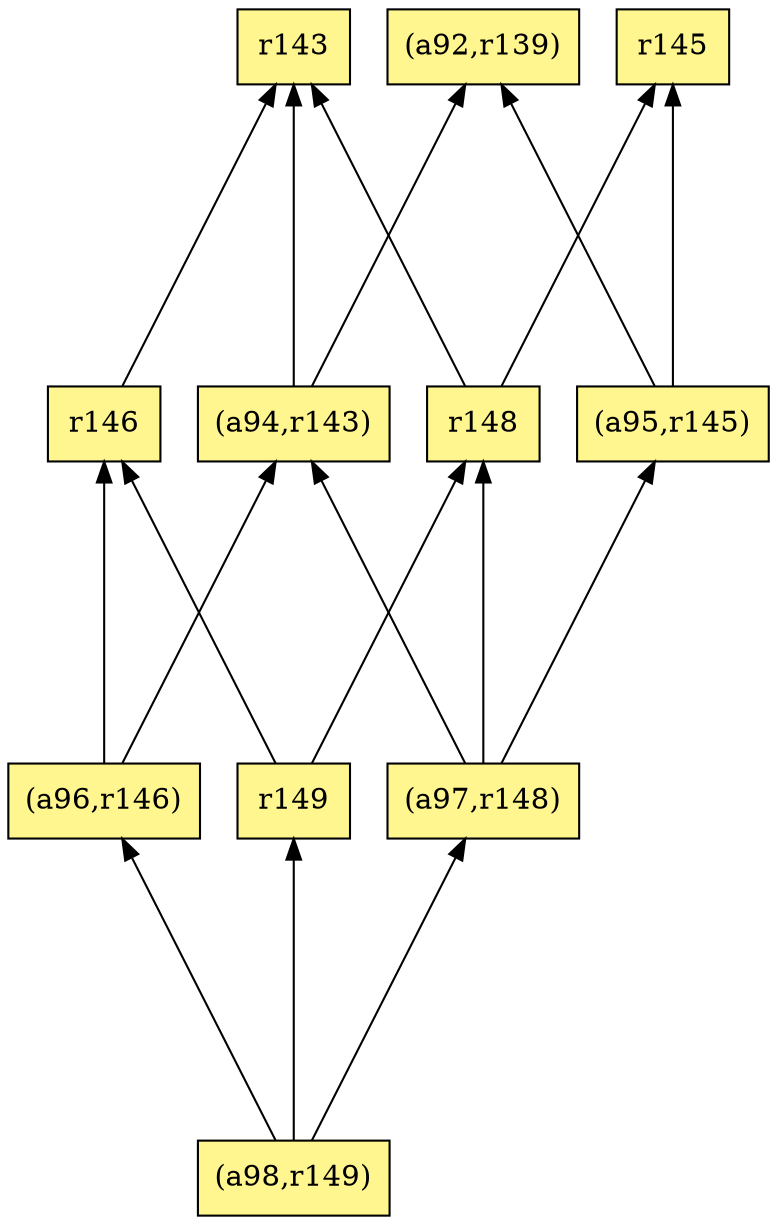 digraph G {
rankdir=BT;ranksep="2.0";
"(a97,r148)" [shape=record,fillcolor=khaki1,style=filled,label="{(a97,r148)}"];
"(a94,r143)" [shape=record,fillcolor=khaki1,style=filled,label="{(a94,r143)}"];
"r146" [shape=record,fillcolor=khaki1,style=filled,label="{r146}"];
"r145" [shape=record,fillcolor=khaki1,style=filled,label="{r145}"];
"(a98,r149)" [shape=record,fillcolor=khaki1,style=filled,label="{(a98,r149)}"];
"r148" [shape=record,fillcolor=khaki1,style=filled,label="{r148}"];
"r143" [shape=record,fillcolor=khaki1,style=filled,label="{r143}"];
"(a96,r146)" [shape=record,fillcolor=khaki1,style=filled,label="{(a96,r146)}"];
"r149" [shape=record,fillcolor=khaki1,style=filled,label="{r149}"];
"(a95,r145)" [shape=record,fillcolor=khaki1,style=filled,label="{(a95,r145)}"];
"(a92,r139)" [shape=record,fillcolor=khaki1,style=filled,label="{(a92,r139)}"];
"(a97,r148)" -> "(a94,r143)"
"(a97,r148)" -> "(a95,r145)"
"(a97,r148)" -> "r148"
"(a94,r143)" -> "r143"
"(a94,r143)" -> "(a92,r139)"
"r146" -> "r143"
"(a98,r149)" -> "(a97,r148)"
"(a98,r149)" -> "(a96,r146)"
"(a98,r149)" -> "r149"
"r148" -> "r143"
"r148" -> "r145"
"(a96,r146)" -> "(a94,r143)"
"(a96,r146)" -> "r146"
"r149" -> "r146"
"r149" -> "r148"
"(a95,r145)" -> "(a92,r139)"
"(a95,r145)" -> "r145"
}
